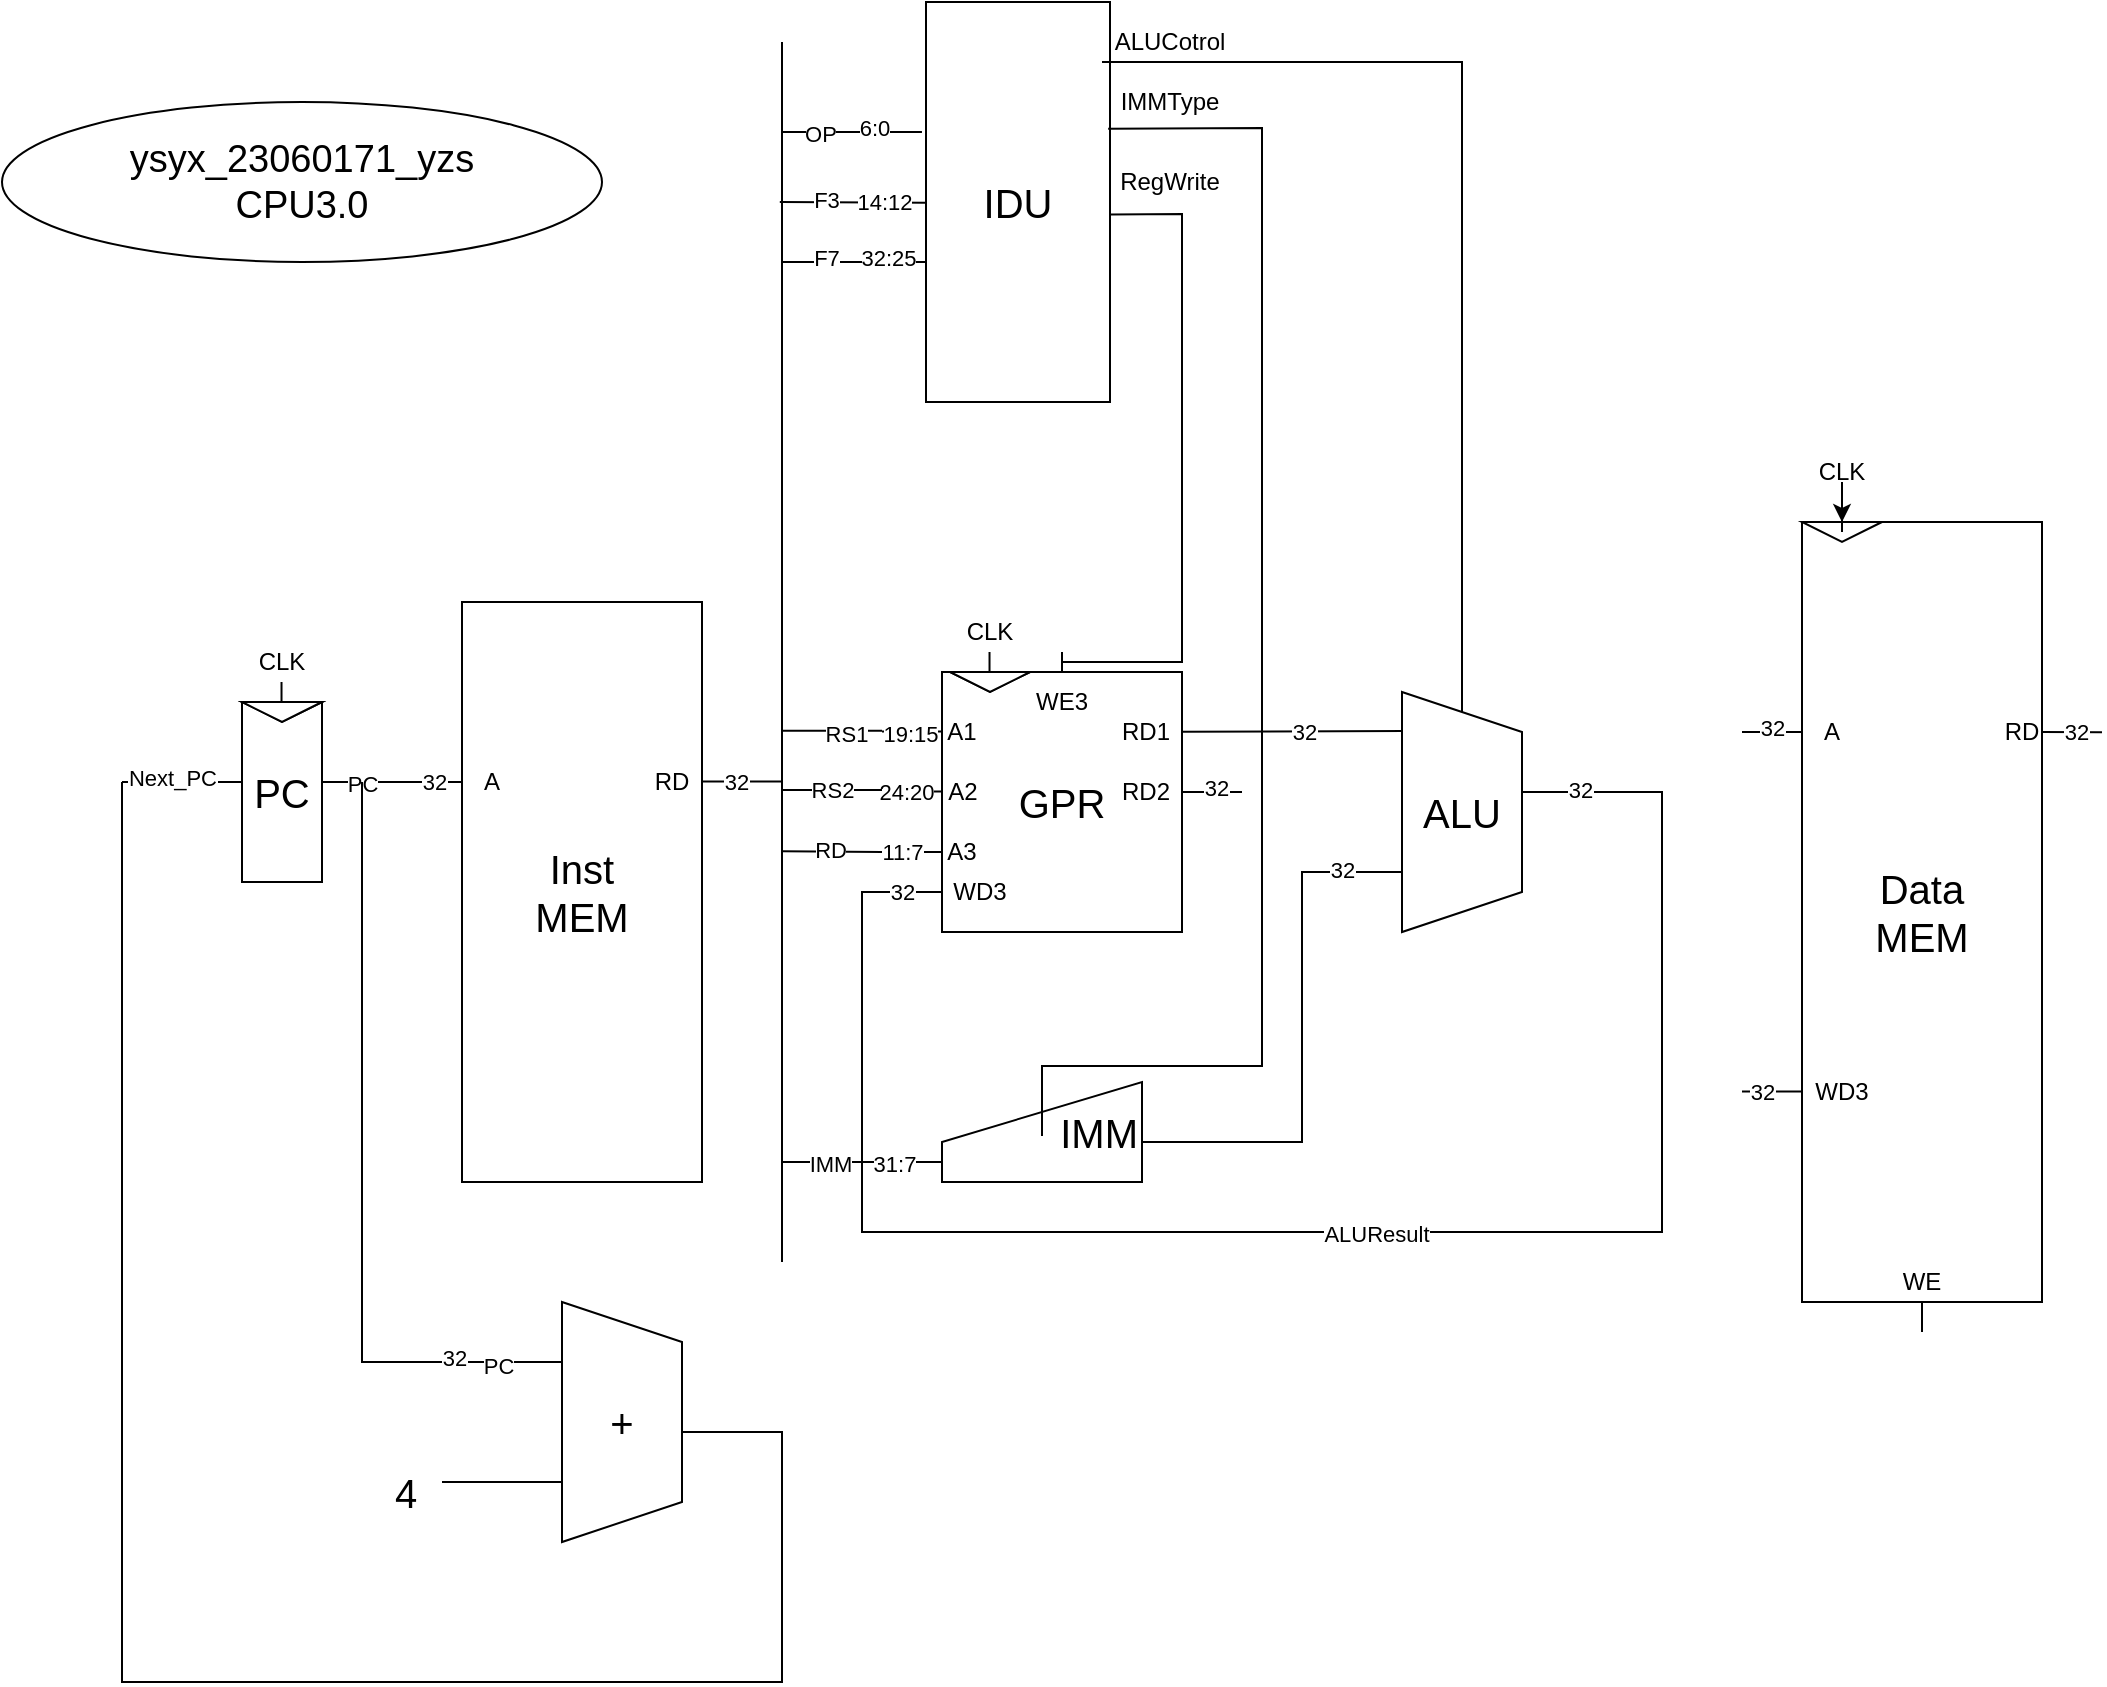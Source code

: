 <mxfile version="22.1.16" type="device">
  <diagram id="H9i57NVhQdeN4z1LRGkb" name="第 1 页">
    <mxGraphModel dx="1461" dy="823" grid="1" gridSize="10" guides="1" tooltips="1" connect="1" arrows="1" fold="1" page="1" pageScale="1" pageWidth="827" pageHeight="1169" math="0" shadow="0">
      <root>
        <mxCell id="0" />
        <mxCell id="1" parent="0" />
        <mxCell id="9avWq1u9CCE1QgYSCYzm-5" value="GPR" style="rounded=0;whiteSpace=wrap;html=1;fontSize=20;" parent="1" vertex="1">
          <mxGeometry x="1080" y="525" width="120" height="130" as="geometry" />
        </mxCell>
        <mxCell id="9avWq1u9CCE1QgYSCYzm-11" value="PC" style="rounded=0;whiteSpace=wrap;html=1;fontSize=20;" parent="1" vertex="1">
          <mxGeometry x="730" y="540" width="40" height="90" as="geometry" />
        </mxCell>
        <mxCell id="9avWq1u9CCE1QgYSCYzm-16" value="IDU" style="rounded=0;whiteSpace=wrap;html=1;fontSize=20;" parent="1" vertex="1">
          <mxGeometry x="1072" y="190" width="92" height="200" as="geometry" />
        </mxCell>
        <mxCell id="0vMYCMW46_ho2H0MiRco-1" value="Data&lt;br&gt;MEM" style="rounded=0;whiteSpace=wrap;html=1;fontSize=20;" parent="1" vertex="1">
          <mxGeometry x="1510" y="450" width="120" height="390" as="geometry" />
        </mxCell>
        <mxCell id="0vMYCMW46_ho2H0MiRco-2" value="Inst&lt;br&gt;MEM" style="rounded=0;whiteSpace=wrap;html=1;fontSize=20;" parent="1" vertex="1">
          <mxGeometry x="840" y="490" width="120" height="290" as="geometry" />
        </mxCell>
        <mxCell id="0vMYCMW46_ho2H0MiRco-3" value="" style="triangle;whiteSpace=wrap;html=1;direction=south;" parent="1" vertex="1">
          <mxGeometry x="1084" y="525" width="40" height="10" as="geometry" />
        </mxCell>
        <mxCell id="0vMYCMW46_ho2H0MiRco-4" value="" style="endArrow=none;html=1;rounded=0;" parent="1" edge="1">
          <mxGeometry width="50" height="50" relative="1" as="geometry">
            <mxPoint x="1103.76" y="525" as="sourcePoint" />
            <mxPoint x="1103.76" y="515" as="targetPoint" />
          </mxGeometry>
        </mxCell>
        <mxCell id="0vMYCMW46_ho2H0MiRco-5" value="CLK" style="text;strokeColor=none;align=center;fillColor=none;html=1;verticalAlign=middle;whiteSpace=wrap;rounded=0;" parent="1" vertex="1">
          <mxGeometry x="1089" y="495" width="30" height="20" as="geometry" />
        </mxCell>
        <mxCell id="0vMYCMW46_ho2H0MiRco-6" value="" style="endArrow=none;html=1;rounded=0;" parent="1" edge="1">
          <mxGeometry width="50" height="50" relative="1" as="geometry">
            <mxPoint x="1140" y="525" as="sourcePoint" />
            <mxPoint x="1140" y="515" as="targetPoint" />
            <Array as="points" />
          </mxGeometry>
        </mxCell>
        <mxCell id="0vMYCMW46_ho2H0MiRco-9" value="WE3" style="text;strokeColor=none;align=center;fillColor=none;html=1;verticalAlign=middle;whiteSpace=wrap;rounded=0;" parent="1" vertex="1">
          <mxGeometry x="1130" y="530" width="20" height="20" as="geometry" />
        </mxCell>
        <mxCell id="0vMYCMW46_ho2H0MiRco-10" value="" style="endArrow=none;html=1;rounded=0;" parent="1" edge="1">
          <mxGeometry width="50" height="50" relative="1" as="geometry">
            <mxPoint x="1050" y="635" as="sourcePoint" />
            <mxPoint x="1080" y="635" as="targetPoint" />
            <Array as="points" />
          </mxGeometry>
        </mxCell>
        <mxCell id="0vMYCMW46_ho2H0MiRco-11" value="&lt;font style=&quot;font-size: 11px;&quot;&gt;32&lt;/font&gt;" style="edgeLabel;html=1;align=center;verticalAlign=middle;resizable=0;points=[];" parent="0vMYCMW46_ho2H0MiRco-10" vertex="1" connectable="0">
          <mxGeometry x="-0.462" y="1" relative="1" as="geometry">
            <mxPoint x="2" y="1" as="offset" />
          </mxGeometry>
        </mxCell>
        <mxCell id="0vMYCMW46_ho2H0MiRco-12" value="WD3" style="text;strokeColor=none;align=center;fillColor=none;html=1;verticalAlign=middle;whiteSpace=wrap;rounded=0;" parent="1" vertex="1">
          <mxGeometry x="1084" y="625" width="30" height="20" as="geometry" />
        </mxCell>
        <mxCell id="0vMYCMW46_ho2H0MiRco-16" value="" style="endArrow=none;html=1;rounded=0;fontSize=6;" parent="1" edge="1">
          <mxGeometry width="50" height="50" relative="1" as="geometry">
            <mxPoint x="1050" y="615" as="sourcePoint" />
            <mxPoint x="1080" y="615" as="targetPoint" />
          </mxGeometry>
        </mxCell>
        <mxCell id="0vMYCMW46_ho2H0MiRco-19" value="5" style="edgeLabel;html=1;align=center;verticalAlign=middle;resizable=0;points=[];fontSize=7;" parent="0vMYCMW46_ho2H0MiRco-16" vertex="1" connectable="0">
          <mxGeometry x="-0.211" y="1" relative="1" as="geometry">
            <mxPoint as="offset" />
          </mxGeometry>
        </mxCell>
        <mxCell id="0vMYCMW46_ho2H0MiRco-44" value="11:7" style="edgeLabel;html=1;align=center;verticalAlign=middle;resizable=0;points=[];" parent="0vMYCMW46_ho2H0MiRco-16" vertex="1" connectable="0">
          <mxGeometry x="-0.146" relative="1" as="geometry">
            <mxPoint x="-3" as="offset" />
          </mxGeometry>
        </mxCell>
        <mxCell id="0vMYCMW46_ho2H0MiRco-17" value="A3" style="text;strokeColor=none;align=center;fillColor=none;html=1;verticalAlign=middle;whiteSpace=wrap;rounded=0;" parent="1" vertex="1">
          <mxGeometry x="1080" y="605" width="20" height="20" as="geometry" />
        </mxCell>
        <mxCell id="0vMYCMW46_ho2H0MiRco-22" value="A2" style="text;strokeColor=none;align=center;fillColor=none;html=1;verticalAlign=middle;whiteSpace=wrap;rounded=0;" parent="1" vertex="1">
          <mxGeometry x="1082.5" y="575" width="15" height="20" as="geometry" />
        </mxCell>
        <mxCell id="0vMYCMW46_ho2H0MiRco-25" value="" style="endArrow=none;html=1;rounded=0;fontSize=11;" parent="1" edge="1">
          <mxGeometry width="50" height="50" relative="1" as="geometry">
            <mxPoint x="1200" y="585" as="sourcePoint" />
            <mxPoint x="1230" y="585" as="targetPoint" />
          </mxGeometry>
        </mxCell>
        <mxCell id="0vMYCMW46_ho2H0MiRco-53" value="32" style="edgeLabel;html=1;align=center;verticalAlign=middle;resizable=0;points=[];" parent="0vMYCMW46_ho2H0MiRco-25" vertex="1" connectable="0">
          <mxGeometry x="0.108" y="2" relative="1" as="geometry">
            <mxPoint as="offset" />
          </mxGeometry>
        </mxCell>
        <mxCell id="0vMYCMW46_ho2H0MiRco-27" value="RD2" style="text;strokeColor=none;align=center;fillColor=none;html=1;verticalAlign=middle;whiteSpace=wrap;rounded=0;" parent="1" vertex="1">
          <mxGeometry x="1164" y="575" width="36" height="20" as="geometry" />
        </mxCell>
        <mxCell id="0vMYCMW46_ho2H0MiRco-31" value="A1" style="text;strokeColor=none;align=center;fillColor=none;html=1;verticalAlign=middle;whiteSpace=wrap;rounded=0;" parent="1" vertex="1">
          <mxGeometry x="1081.25" y="545" width="17.5" height="20" as="geometry" />
        </mxCell>
        <mxCell id="0vMYCMW46_ho2H0MiRco-32" value="" style="endArrow=none;html=1;rounded=0;entryX=0.163;entryY=0.982;entryDx=0;entryDy=0;entryPerimeter=0;" parent="1" target="X9NKya543wdhW3zplJ7z-1" edge="1">
          <mxGeometry width="50" height="50" relative="1" as="geometry">
            <mxPoint x="1200" y="554.83" as="sourcePoint" />
            <mxPoint x="1230" y="555" as="targetPoint" />
            <Array as="points" />
          </mxGeometry>
        </mxCell>
        <mxCell id="0vMYCMW46_ho2H0MiRco-52" value="32" style="edgeLabel;html=1;align=center;verticalAlign=middle;resizable=0;points=[];" parent="0vMYCMW46_ho2H0MiRco-32" vertex="1" connectable="0">
          <mxGeometry x="0.09" relative="1" as="geometry">
            <mxPoint as="offset" />
          </mxGeometry>
        </mxCell>
        <mxCell id="0vMYCMW46_ho2H0MiRco-34" value="RD1" style="text;strokeColor=none;align=center;fillColor=none;html=1;verticalAlign=middle;whiteSpace=wrap;rounded=0;" parent="1" vertex="1">
          <mxGeometry x="1172" y="545" width="20" height="20" as="geometry" />
        </mxCell>
        <mxCell id="0vMYCMW46_ho2H0MiRco-35" value="" style="endArrow=none;html=1;rounded=0;" parent="1" edge="1">
          <mxGeometry width="50" height="50" relative="1" as="geometry">
            <mxPoint x="810" y="580" as="sourcePoint" />
            <mxPoint x="840" y="580" as="targetPoint" />
          </mxGeometry>
        </mxCell>
        <mxCell id="0vMYCMW46_ho2H0MiRco-38" value="32" style="edgeLabel;html=1;align=center;verticalAlign=middle;resizable=0;points=[];" parent="0vMYCMW46_ho2H0MiRco-35" vertex="1" connectable="0">
          <mxGeometry x="0.023" relative="1" as="geometry">
            <mxPoint as="offset" />
          </mxGeometry>
        </mxCell>
        <mxCell id="0vMYCMW46_ho2H0MiRco-36" value="A" style="text;strokeColor=none;align=center;fillColor=none;html=1;verticalAlign=middle;whiteSpace=wrap;rounded=0;" parent="1" vertex="1">
          <mxGeometry x="840" y="570" width="30" height="20" as="geometry" />
        </mxCell>
        <mxCell id="0vMYCMW46_ho2H0MiRco-47" value="" style="endArrow=none;html=1;rounded=0;" parent="1" edge="1">
          <mxGeometry width="50" height="50" relative="1" as="geometry">
            <mxPoint x="1050" y="584.76" as="sourcePoint" />
            <mxPoint x="1080" y="584.76" as="targetPoint" />
          </mxGeometry>
        </mxCell>
        <mxCell id="0vMYCMW46_ho2H0MiRco-48" value="24:20" style="edgeLabel;html=1;align=center;verticalAlign=middle;resizable=0;points=[];" parent="0vMYCMW46_ho2H0MiRco-47" vertex="1" connectable="0">
          <mxGeometry x="-0.241" relative="1" as="geometry">
            <mxPoint as="offset" />
          </mxGeometry>
        </mxCell>
        <mxCell id="0vMYCMW46_ho2H0MiRco-49" value="" style="endArrow=none;html=1;rounded=0;" parent="1" edge="1">
          <mxGeometry width="50" height="50" relative="1" as="geometry">
            <mxPoint x="1050" y="554.76" as="sourcePoint" />
            <mxPoint x="1080" y="554.76" as="targetPoint" />
          </mxGeometry>
        </mxCell>
        <mxCell id="X9NKya543wdhW3zplJ7z-23" value="19:15" style="edgeLabel;html=1;align=center;verticalAlign=middle;resizable=0;points=[];" parent="0vMYCMW46_ho2H0MiRco-49" vertex="1" connectable="0">
          <mxGeometry x="-0.084" y="-1" relative="1" as="geometry">
            <mxPoint as="offset" />
          </mxGeometry>
        </mxCell>
        <mxCell id="0vMYCMW46_ho2H0MiRco-54" value="RD" style="text;strokeColor=none;align=center;fillColor=none;html=1;verticalAlign=middle;whiteSpace=wrap;rounded=0;" parent="1" vertex="1">
          <mxGeometry x="930" y="570" width="30" height="20" as="geometry" />
        </mxCell>
        <mxCell id="0vMYCMW46_ho2H0MiRco-56" value="" style="endArrow=none;html=1;rounded=0;" parent="1" edge="1">
          <mxGeometry width="50" height="50" relative="1" as="geometry">
            <mxPoint x="960" y="579.76" as="sourcePoint" />
            <mxPoint x="1000" y="579.76" as="targetPoint" />
          </mxGeometry>
        </mxCell>
        <mxCell id="0vMYCMW46_ho2H0MiRco-57" value="32" style="edgeLabel;html=1;align=center;verticalAlign=middle;resizable=0;points=[];" parent="0vMYCMW46_ho2H0MiRco-56" vertex="1" connectable="0">
          <mxGeometry x="-0.153" relative="1" as="geometry">
            <mxPoint as="offset" />
          </mxGeometry>
        </mxCell>
        <mxCell id="0vMYCMW46_ho2H0MiRco-58" value="" style="triangle;whiteSpace=wrap;html=1;direction=south;" parent="1" vertex="1">
          <mxGeometry x="1084" y="525" width="40" height="10" as="geometry" />
        </mxCell>
        <mxCell id="0vMYCMW46_ho2H0MiRco-59" value="" style="triangle;whiteSpace=wrap;html=1;direction=south;" parent="1" vertex="1">
          <mxGeometry x="1510" y="450" width="40" height="10" as="geometry" />
        </mxCell>
        <mxCell id="0vMYCMW46_ho2H0MiRco-63" style="edgeStyle=orthogonalEdgeStyle;rounded=0;orthogonalLoop=1;jettySize=auto;html=1;" parent="1" source="0vMYCMW46_ho2H0MiRco-60" target="0vMYCMW46_ho2H0MiRco-59" edge="1">
          <mxGeometry relative="1" as="geometry" />
        </mxCell>
        <mxCell id="0vMYCMW46_ho2H0MiRco-60" value="CLK" style="text;strokeColor=none;align=center;fillColor=none;html=1;verticalAlign=middle;whiteSpace=wrap;rounded=0;" parent="1" vertex="1">
          <mxGeometry x="1515" y="415" width="30" height="20" as="geometry" />
        </mxCell>
        <mxCell id="0vMYCMW46_ho2H0MiRco-64" value="" style="endArrow=none;html=1;rounded=0;entryX=0.5;entryY=1;entryDx=0;entryDy=0;" parent="1" target="0vMYCMW46_ho2H0MiRco-65" edge="1">
          <mxGeometry width="50" height="50" relative="1" as="geometry">
            <mxPoint x="1570" y="855" as="sourcePoint" />
            <mxPoint x="1570" y="845" as="targetPoint" />
            <Array as="points" />
          </mxGeometry>
        </mxCell>
        <mxCell id="0vMYCMW46_ho2H0MiRco-65" value="WE" style="text;strokeColor=none;align=center;fillColor=none;html=1;verticalAlign=middle;whiteSpace=wrap;rounded=0;" parent="1" vertex="1">
          <mxGeometry x="1560" y="820" width="20" height="20" as="geometry" />
        </mxCell>
        <mxCell id="0vMYCMW46_ho2H0MiRco-66" value="A" style="text;strokeColor=none;align=center;fillColor=none;html=1;verticalAlign=middle;whiteSpace=wrap;rounded=0;" parent="1" vertex="1">
          <mxGeometry x="1510" y="545" width="30" height="20" as="geometry" />
        </mxCell>
        <mxCell id="0vMYCMW46_ho2H0MiRco-67" value="" style="endArrow=none;html=1;rounded=0;" parent="1" edge="1">
          <mxGeometry width="50" height="50" relative="1" as="geometry">
            <mxPoint x="1480" y="555" as="sourcePoint" />
            <mxPoint x="1510" y="555" as="targetPoint" />
          </mxGeometry>
        </mxCell>
        <mxCell id="0vMYCMW46_ho2H0MiRco-68" value="32" style="edgeLabel;html=1;align=center;verticalAlign=middle;resizable=0;points=[];" parent="0vMYCMW46_ho2H0MiRco-67" vertex="1" connectable="0">
          <mxGeometry x="-0.04" y="2" relative="1" as="geometry">
            <mxPoint as="offset" />
          </mxGeometry>
        </mxCell>
        <mxCell id="0vMYCMW46_ho2H0MiRco-69" value="WD3" style="text;strokeColor=none;align=center;fillColor=none;html=1;verticalAlign=middle;whiteSpace=wrap;rounded=0;" parent="1" vertex="1">
          <mxGeometry x="1515" y="725" width="30" height="20" as="geometry" />
        </mxCell>
        <mxCell id="0vMYCMW46_ho2H0MiRco-70" value="" style="endArrow=none;html=1;rounded=0;" parent="1" edge="1">
          <mxGeometry width="50" height="50" relative="1" as="geometry">
            <mxPoint x="1480" y="734.76" as="sourcePoint" />
            <mxPoint x="1510" y="734.76" as="targetPoint" />
            <Array as="points" />
          </mxGeometry>
        </mxCell>
        <mxCell id="0vMYCMW46_ho2H0MiRco-71" value="&lt;font style=&quot;font-size: 11px;&quot;&gt;32&lt;/font&gt;" style="edgeLabel;html=1;align=center;verticalAlign=middle;resizable=0;points=[];" parent="0vMYCMW46_ho2H0MiRco-70" vertex="1" connectable="0">
          <mxGeometry x="-0.462" y="1" relative="1" as="geometry">
            <mxPoint x="2" y="1" as="offset" />
          </mxGeometry>
        </mxCell>
        <mxCell id="0vMYCMW46_ho2H0MiRco-72" value="RD" style="text;strokeColor=none;align=center;fillColor=none;html=1;verticalAlign=middle;whiteSpace=wrap;rounded=0;" parent="1" vertex="1">
          <mxGeometry x="1610" y="545" width="20" height="20" as="geometry" />
        </mxCell>
        <mxCell id="0vMYCMW46_ho2H0MiRco-73" value="" style="endArrow=none;html=1;rounded=0;" parent="1" edge="1">
          <mxGeometry width="50" height="50" relative="1" as="geometry">
            <mxPoint x="1630" y="555" as="sourcePoint" />
            <mxPoint x="1660" y="555.17" as="targetPoint" />
            <Array as="points" />
          </mxGeometry>
        </mxCell>
        <mxCell id="0vMYCMW46_ho2H0MiRco-74" value="32" style="edgeLabel;html=1;align=center;verticalAlign=middle;resizable=0;points=[];" parent="0vMYCMW46_ho2H0MiRco-73" vertex="1" connectable="0">
          <mxGeometry x="0.09" relative="1" as="geometry">
            <mxPoint as="offset" />
          </mxGeometry>
        </mxCell>
        <mxCell id="0vMYCMW46_ho2H0MiRco-75" value="" style="triangle;whiteSpace=wrap;html=1;direction=south;" parent="1" vertex="1">
          <mxGeometry x="730" y="540" width="40" height="10" as="geometry" />
        </mxCell>
        <mxCell id="0vMYCMW46_ho2H0MiRco-76" value="" style="endArrow=none;html=1;rounded=0;" parent="1" edge="1">
          <mxGeometry width="50" height="50" relative="1" as="geometry">
            <mxPoint x="749.76" y="540" as="sourcePoint" />
            <mxPoint x="749.76" y="530" as="targetPoint" />
          </mxGeometry>
        </mxCell>
        <mxCell id="0vMYCMW46_ho2H0MiRco-77" value="CLK" style="text;strokeColor=none;align=center;fillColor=none;html=1;verticalAlign=middle;whiteSpace=wrap;rounded=0;" parent="1" vertex="1">
          <mxGeometry x="735" y="510" width="30" height="20" as="geometry" />
        </mxCell>
        <mxCell id="0vMYCMW46_ho2H0MiRco-78" value="" style="triangle;whiteSpace=wrap;html=1;direction=south;" parent="1" vertex="1">
          <mxGeometry x="730" y="540" width="40" height="10" as="geometry" />
        </mxCell>
        <mxCell id="0vMYCMW46_ho2H0MiRco-79" value="" style="endArrow=none;html=1;rounded=0;" parent="1" edge="1">
          <mxGeometry width="50" height="50" relative="1" as="geometry">
            <mxPoint x="670" y="580" as="sourcePoint" />
            <mxPoint x="730" y="580" as="targetPoint" />
          </mxGeometry>
        </mxCell>
        <mxCell id="0vMYCMW46_ho2H0MiRco-80" value="Next_PC" style="edgeLabel;html=1;align=center;verticalAlign=middle;resizable=0;points=[];" parent="0vMYCMW46_ho2H0MiRco-79" vertex="1" connectable="0">
          <mxGeometry x="-0.166" y="2" relative="1" as="geometry">
            <mxPoint as="offset" />
          </mxGeometry>
        </mxCell>
        <mxCell id="0vMYCMW46_ho2H0MiRco-81" value="" style="endArrow=none;html=1;rounded=0;" parent="1" edge="1">
          <mxGeometry width="50" height="50" relative="1" as="geometry">
            <mxPoint x="770" y="580" as="sourcePoint" />
            <mxPoint x="810" y="580" as="targetPoint" />
          </mxGeometry>
        </mxCell>
        <mxCell id="0vMYCMW46_ho2H0MiRco-82" value="PC" style="edgeLabel;html=1;align=center;verticalAlign=middle;resizable=0;points=[];" parent="0vMYCMW46_ho2H0MiRco-81" vertex="1" connectable="0">
          <mxGeometry x="-0.034" y="-1" relative="1" as="geometry">
            <mxPoint as="offset" />
          </mxGeometry>
        </mxCell>
        <mxCell id="0vMYCMW46_ho2H0MiRco-104" value="ysyx_23060171_yzs&lt;br&gt;CPU3.0" style="ellipse;whiteSpace=wrap;html=1;fontSize=19;" parent="1" vertex="1">
          <mxGeometry x="610" y="240" width="300" height="80" as="geometry" />
        </mxCell>
        <mxCell id="X9NKya543wdhW3zplJ7z-1" value="ALU" style="shape=trapezoid;perimeter=trapezoidPerimeter;whiteSpace=wrap;html=1;fixedSize=1;direction=south;fontSize=20;" parent="1" vertex="1">
          <mxGeometry x="1310" y="535" width="60" height="120" as="geometry" />
        </mxCell>
        <mxCell id="X9NKya543wdhW3zplJ7z-3" value="+" style="shape=trapezoid;perimeter=trapezoidPerimeter;whiteSpace=wrap;html=1;fixedSize=1;direction=south;fontSize=20;" parent="1" vertex="1">
          <mxGeometry x="890" y="840" width="60" height="120" as="geometry" />
        </mxCell>
        <mxCell id="X9NKya543wdhW3zplJ7z-7" value="" style="endArrow=none;html=1;rounded=0;exitX=0.25;exitY=1;exitDx=0;exitDy=0;" parent="1" source="X9NKya543wdhW3zplJ7z-3" edge="1">
          <mxGeometry width="50" height="50" relative="1" as="geometry">
            <mxPoint x="790" y="860" as="sourcePoint" />
            <mxPoint x="790" y="580" as="targetPoint" />
            <Array as="points">
              <mxPoint x="790" y="870" />
            </Array>
          </mxGeometry>
        </mxCell>
        <mxCell id="X9NKya543wdhW3zplJ7z-11" value="PC" style="edgeLabel;html=1;align=center;verticalAlign=middle;resizable=0;points=[];" parent="X9NKya543wdhW3zplJ7z-7" vertex="1" connectable="0">
          <mxGeometry x="-0.837" y="2" relative="1" as="geometry">
            <mxPoint as="offset" />
          </mxGeometry>
        </mxCell>
        <mxCell id="f71yilhgpQ8JQKFhJRQ--1" value="32" style="edgeLabel;html=1;align=center;verticalAlign=middle;resizable=0;points=[];" vertex="1" connectable="0" parent="X9NKya543wdhW3zplJ7z-7">
          <mxGeometry x="-0.723" y="-2" relative="1" as="geometry">
            <mxPoint as="offset" />
          </mxGeometry>
        </mxCell>
        <mxCell id="X9NKya543wdhW3zplJ7z-8" value="" style="endArrow=none;html=1;rounded=0;" parent="1" edge="1">
          <mxGeometry width="50" height="50" relative="1" as="geometry">
            <mxPoint x="830" y="930" as="sourcePoint" />
            <mxPoint x="890" y="930" as="targetPoint" />
          </mxGeometry>
        </mxCell>
        <mxCell id="X9NKya543wdhW3zplJ7z-9" value="&lt;font style=&quot;font-size: 20px;&quot;&gt;4&lt;/font&gt;" style="text;strokeColor=none;align=center;fillColor=none;html=1;verticalAlign=middle;whiteSpace=wrap;rounded=0;" parent="1" vertex="1">
          <mxGeometry x="797" y="920" width="30" height="30" as="geometry" />
        </mxCell>
        <mxCell id="X9NKya543wdhW3zplJ7z-10" value="" style="endArrow=none;html=1;rounded=0;" parent="1" edge="1">
          <mxGeometry width="50" height="50" relative="1" as="geometry">
            <mxPoint x="950" y="905" as="sourcePoint" />
            <mxPoint x="670" y="580" as="targetPoint" />
            <Array as="points">
              <mxPoint x="1000" y="905" />
              <mxPoint x="1000" y="1030" />
              <mxPoint x="950" y="1030" />
              <mxPoint x="670" y="1030" />
              <mxPoint x="670" y="900" />
            </Array>
          </mxGeometry>
        </mxCell>
        <mxCell id="X9NKya543wdhW3zplJ7z-13" value="" style="endArrow=none;html=1;rounded=0;" parent="1" edge="1">
          <mxGeometry width="50" height="50" relative="1" as="geometry">
            <mxPoint x="1000" y="820" as="sourcePoint" />
            <mxPoint x="1000" y="210" as="targetPoint" />
            <Array as="points" />
          </mxGeometry>
        </mxCell>
        <mxCell id="X9NKya543wdhW3zplJ7z-15" value="" style="endArrow=none;html=1;rounded=0;" parent="1" edge="1">
          <mxGeometry width="50" height="50" relative="1" as="geometry">
            <mxPoint x="1000" y="554.41" as="sourcePoint" />
            <mxPoint x="1050" y="554.41" as="targetPoint" />
          </mxGeometry>
        </mxCell>
        <mxCell id="X9NKya543wdhW3zplJ7z-16" value="RS1" style="edgeLabel;html=1;align=center;verticalAlign=middle;resizable=0;points=[];" parent="X9NKya543wdhW3zplJ7z-15" vertex="1" connectable="0">
          <mxGeometry x="0.289" y="-1" relative="1" as="geometry">
            <mxPoint as="offset" />
          </mxGeometry>
        </mxCell>
        <mxCell id="X9NKya543wdhW3zplJ7z-17" value="" style="endArrow=none;html=1;rounded=0;" parent="1" edge="1">
          <mxGeometry width="50" height="50" relative="1" as="geometry">
            <mxPoint x="1000" y="584" as="sourcePoint" />
            <mxPoint x="1050" y="584" as="targetPoint" />
          </mxGeometry>
        </mxCell>
        <mxCell id="X9NKya543wdhW3zplJ7z-18" value="RS2" style="edgeLabel;html=1;align=center;verticalAlign=middle;resizable=0;points=[];" parent="X9NKya543wdhW3zplJ7z-17" vertex="1" connectable="0">
          <mxGeometry x="-0.022" relative="1" as="geometry">
            <mxPoint as="offset" />
          </mxGeometry>
        </mxCell>
        <mxCell id="X9NKya543wdhW3zplJ7z-19" value="" style="endArrow=none;html=1;rounded=0;" parent="1" edge="1">
          <mxGeometry width="50" height="50" relative="1" as="geometry">
            <mxPoint x="1000" y="614.66" as="sourcePoint" />
            <mxPoint x="1050" y="615" as="targetPoint" />
          </mxGeometry>
        </mxCell>
        <mxCell id="X9NKya543wdhW3zplJ7z-20" value="RD" style="edgeLabel;html=1;align=center;verticalAlign=middle;resizable=0;points=[];" parent="X9NKya543wdhW3zplJ7z-19" vertex="1" connectable="0">
          <mxGeometry x="-0.051" y="1" relative="1" as="geometry">
            <mxPoint as="offset" />
          </mxGeometry>
        </mxCell>
        <mxCell id="X9NKya543wdhW3zplJ7z-24" value="IMM" style="shape=manualInput;whiteSpace=wrap;html=1;fontSize=20;align=right;" parent="1" vertex="1">
          <mxGeometry x="1080" y="730" width="100" height="50" as="geometry" />
        </mxCell>
        <mxCell id="X9NKya543wdhW3zplJ7z-25" value="" style="endArrow=none;html=1;rounded=0;" parent="1" edge="1">
          <mxGeometry width="50" height="50" relative="1" as="geometry">
            <mxPoint x="1000" y="770" as="sourcePoint" />
            <mxPoint x="1080" y="770" as="targetPoint" />
          </mxGeometry>
        </mxCell>
        <mxCell id="X9NKya543wdhW3zplJ7z-26" value="IMM" style="edgeLabel;html=1;align=center;verticalAlign=middle;resizable=0;points=[];" parent="X9NKya543wdhW3zplJ7z-25" vertex="1" connectable="0">
          <mxGeometry x="-0.406" y="-1" relative="1" as="geometry">
            <mxPoint as="offset" />
          </mxGeometry>
        </mxCell>
        <mxCell id="X9NKya543wdhW3zplJ7z-27" value="31:7" style="edgeLabel;html=1;align=center;verticalAlign=middle;resizable=0;points=[];" parent="X9NKya543wdhW3zplJ7z-25" vertex="1" connectable="0">
          <mxGeometry x="0.387" y="-1" relative="1" as="geometry">
            <mxPoint as="offset" />
          </mxGeometry>
        </mxCell>
        <mxCell id="X9NKya543wdhW3zplJ7z-30" value="" style="endArrow=none;html=1;rounded=0;entryX=0.75;entryY=1;entryDx=0;entryDy=0;" parent="1" target="X9NKya543wdhW3zplJ7z-1" edge="1">
          <mxGeometry width="50" height="50" relative="1" as="geometry">
            <mxPoint x="1180" y="760" as="sourcePoint" />
            <mxPoint x="1240" y="760" as="targetPoint" />
            <Array as="points">
              <mxPoint x="1260" y="760" />
              <mxPoint x="1260" y="625" />
            </Array>
          </mxGeometry>
        </mxCell>
        <mxCell id="X9NKya543wdhW3zplJ7z-36" value="32" style="edgeLabel;html=1;align=center;verticalAlign=middle;resizable=0;points=[];" parent="X9NKya543wdhW3zplJ7z-30" vertex="1" connectable="0">
          <mxGeometry x="0.769" y="1" relative="1" as="geometry">
            <mxPoint as="offset" />
          </mxGeometry>
        </mxCell>
        <mxCell id="X9NKya543wdhW3zplJ7z-32" value="" style="endArrow=none;html=1;rounded=0;" parent="1" edge="1">
          <mxGeometry width="50" height="50" relative="1" as="geometry">
            <mxPoint x="1340" y="545" as="sourcePoint" />
            <mxPoint x="1160" y="220" as="targetPoint" />
            <Array as="points">
              <mxPoint x="1340" y="220" />
            </Array>
          </mxGeometry>
        </mxCell>
        <mxCell id="X9NKya543wdhW3zplJ7z-33" value="ALUCotrol" style="text;strokeColor=none;align=center;fillColor=none;html=1;verticalAlign=middle;whiteSpace=wrap;rounded=0;" parent="1" vertex="1">
          <mxGeometry x="1164" y="200" width="60" height="20" as="geometry" />
        </mxCell>
        <mxCell id="X9NKya543wdhW3zplJ7z-34" value="" style="endArrow=none;html=1;rounded=0;" parent="1" edge="1">
          <mxGeometry width="50" height="50" relative="1" as="geometry">
            <mxPoint x="1370" y="585" as="sourcePoint" />
            <mxPoint x="1050" y="635" as="targetPoint" />
            <Array as="points">
              <mxPoint x="1440" y="585" />
              <mxPoint x="1440" y="805" />
              <mxPoint x="1040" y="805" />
              <mxPoint x="1040" y="635" />
            </Array>
          </mxGeometry>
        </mxCell>
        <mxCell id="X9NKya543wdhW3zplJ7z-35" value="ALUResult" style="edgeLabel;html=1;align=center;verticalAlign=middle;resizable=0;points=[];" parent="X9NKya543wdhW3zplJ7z-34" vertex="1" connectable="0">
          <mxGeometry x="-0.003" y="1" relative="1" as="geometry">
            <mxPoint as="offset" />
          </mxGeometry>
        </mxCell>
        <mxCell id="X9NKya543wdhW3zplJ7z-37" value="32" style="edgeLabel;html=1;align=center;verticalAlign=middle;resizable=0;points=[];" parent="X9NKya543wdhW3zplJ7z-34" vertex="1" connectable="0">
          <mxGeometry x="-0.934" y="1" relative="1" as="geometry">
            <mxPoint as="offset" />
          </mxGeometry>
        </mxCell>
        <mxCell id="X9NKya543wdhW3zplJ7z-38" value="" style="endArrow=none;html=1;rounded=0;entryX=1.004;entryY=0.531;entryDx=0;entryDy=0;entryPerimeter=0;" parent="1" target="9avWq1u9CCE1QgYSCYzm-16" edge="1">
          <mxGeometry width="50" height="50" relative="1" as="geometry">
            <mxPoint x="1140" y="520" as="sourcePoint" />
            <mxPoint x="1140" y="450" as="targetPoint" />
            <Array as="points">
              <mxPoint x="1200" y="520" />
              <mxPoint x="1200" y="296" />
            </Array>
          </mxGeometry>
        </mxCell>
        <mxCell id="X9NKya543wdhW3zplJ7z-39" value="RegWrite" style="text;strokeColor=none;align=center;fillColor=none;html=1;verticalAlign=middle;whiteSpace=wrap;rounded=0;" parent="1" vertex="1">
          <mxGeometry x="1164" y="270" width="60" height="20" as="geometry" />
        </mxCell>
        <mxCell id="X9NKya543wdhW3zplJ7z-40" value="" style="endArrow=none;html=1;rounded=0;entryX=0.99;entryY=0.317;entryDx=0;entryDy=0;entryPerimeter=0;" parent="1" target="9avWq1u9CCE1QgYSCYzm-16" edge="1">
          <mxGeometry width="50" height="50" relative="1" as="geometry">
            <mxPoint x="1130" y="757" as="sourcePoint" />
            <mxPoint x="1240" y="250" as="targetPoint" />
            <Array as="points">
              <mxPoint x="1130" y="722" />
              <mxPoint x="1240" y="722" />
              <mxPoint x="1240" y="450" />
              <mxPoint x="1240" y="253" />
            </Array>
          </mxGeometry>
        </mxCell>
        <mxCell id="X9NKya543wdhW3zplJ7z-72" value="" style="endArrow=none;html=1;rounded=0;entryX=-0.022;entryY=0.325;entryDx=0;entryDy=0;entryPerimeter=0;" parent="1" target="9avWq1u9CCE1QgYSCYzm-16" edge="1">
          <mxGeometry width="50" height="50" relative="1" as="geometry">
            <mxPoint x="1000" y="255" as="sourcePoint" />
            <mxPoint x="1050" y="255" as="targetPoint" />
          </mxGeometry>
        </mxCell>
        <mxCell id="X9NKya543wdhW3zplJ7z-74" value="OP" style="edgeLabel;html=1;align=center;verticalAlign=middle;resizable=0;points=[];" parent="X9NKya543wdhW3zplJ7z-72" vertex="1" connectable="0">
          <mxGeometry x="-0.459" y="-1" relative="1" as="geometry">
            <mxPoint as="offset" />
          </mxGeometry>
        </mxCell>
        <mxCell id="X9NKya543wdhW3zplJ7z-75" value="6:0" style="edgeLabel;html=1;align=center;verticalAlign=middle;resizable=0;points=[];" parent="X9NKya543wdhW3zplJ7z-72" vertex="1" connectable="0">
          <mxGeometry x="0.304" y="2" relative="1" as="geometry">
            <mxPoint as="offset" />
          </mxGeometry>
        </mxCell>
        <mxCell id="X9NKya543wdhW3zplJ7z-76" value="" style="endArrow=none;html=1;rounded=0;entryX=0.012;entryY=0.652;entryDx=0;entryDy=0;entryPerimeter=0;" parent="1" edge="1">
          <mxGeometry width="50" height="50" relative="1" as="geometry">
            <mxPoint x="998.9" y="290" as="sourcePoint" />
            <mxPoint x="1072.004" y="290.4" as="targetPoint" />
          </mxGeometry>
        </mxCell>
        <mxCell id="X9NKya543wdhW3zplJ7z-77" value="F3" style="edgeLabel;html=1;align=center;verticalAlign=middle;resizable=0;points=[];" parent="X9NKya543wdhW3zplJ7z-76" vertex="1" connectable="0">
          <mxGeometry x="-0.383" y="1" relative="1" as="geometry">
            <mxPoint as="offset" />
          </mxGeometry>
        </mxCell>
        <mxCell id="X9NKya543wdhW3zplJ7z-78" value="14:12" style="edgeLabel;html=1;align=center;verticalAlign=middle;resizable=0;points=[];" parent="X9NKya543wdhW3zplJ7z-76" vertex="1" connectable="0">
          <mxGeometry x="0.415" y="1" relative="1" as="geometry">
            <mxPoint as="offset" />
          </mxGeometry>
        </mxCell>
        <mxCell id="X9NKya543wdhW3zplJ7z-79" value="" style="endArrow=none;html=1;rounded=0;entryX=0.024;entryY=0.696;entryDx=0;entryDy=0;entryPerimeter=0;" parent="1" edge="1">
          <mxGeometry width="50" height="50" relative="1" as="geometry">
            <mxPoint x="1000" y="320" as="sourcePoint" />
            <mxPoint x="1071.998" y="320.0" as="targetPoint" />
          </mxGeometry>
        </mxCell>
        <mxCell id="X9NKya543wdhW3zplJ7z-80" value="F7" style="edgeLabel;html=1;align=center;verticalAlign=middle;resizable=0;points=[];" parent="X9NKya543wdhW3zplJ7z-79" vertex="1" connectable="0">
          <mxGeometry x="-0.404" y="2" relative="1" as="geometry">
            <mxPoint as="offset" />
          </mxGeometry>
        </mxCell>
        <mxCell id="X9NKya543wdhW3zplJ7z-81" value="32:25" style="edgeLabel;html=1;align=center;verticalAlign=middle;resizable=0;points=[];" parent="X9NKya543wdhW3zplJ7z-79" vertex="1" connectable="0">
          <mxGeometry x="0.452" y="2" relative="1" as="geometry">
            <mxPoint as="offset" />
          </mxGeometry>
        </mxCell>
        <mxCell id="X9NKya543wdhW3zplJ7z-82" value="IMMType" style="text;strokeColor=none;align=center;fillColor=none;html=1;verticalAlign=middle;whiteSpace=wrap;rounded=0;" parent="1" vertex="1">
          <mxGeometry x="1169" y="230" width="50" height="20" as="geometry" />
        </mxCell>
      </root>
    </mxGraphModel>
  </diagram>
</mxfile>
